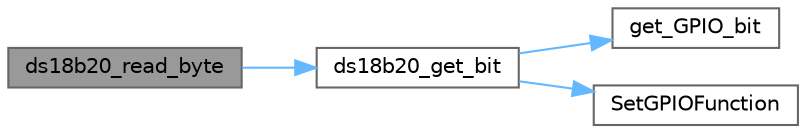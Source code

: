 digraph "ds18b20_read_byte"
{
 // LATEX_PDF_SIZE
  bgcolor="transparent";
  edge [fontname=Helvetica,fontsize=10,labelfontname=Helvetica,labelfontsize=10];
  node [fontname=Helvetica,fontsize=10,shape=box,height=0.2,width=0.4];
  rankdir="LR";
  Node1 [label="ds18b20_read_byte",height=0.2,width=0.4,color="gray40", fillcolor="grey60", style="filled", fontcolor="black",tooltip=" "];
  Node1 -> Node2 [color="steelblue1",style="solid"];
  Node2 [label="ds18b20_get_bit",height=0.2,width=0.4,color="grey40", fillcolor="white", style="filled",URL="$utils_8c.html#a37059a64449980f5cb9f74cfe730ffcc",tooltip=" "];
  Node2 -> Node3 [color="steelblue1",style="solid"];
  Node3 [label="get_GPIO_bit",height=0.2,width=0.4,color="grey40", fillcolor="white", style="filled",URL="$utils_8c.html#ad73bc3547f6cfe0041048b471df752f7",tooltip=" "];
  Node2 -> Node4 [color="steelblue1",style="solid"];
  Node4 [label="SetGPIOFunction",height=0.2,width=0.4,color="grey40", fillcolor="white", style="filled",URL="$_hat_01_power_2utils_8c.html#aadccfe2ad46ed80da695e1e1aad44b76",tooltip=" "];
}
